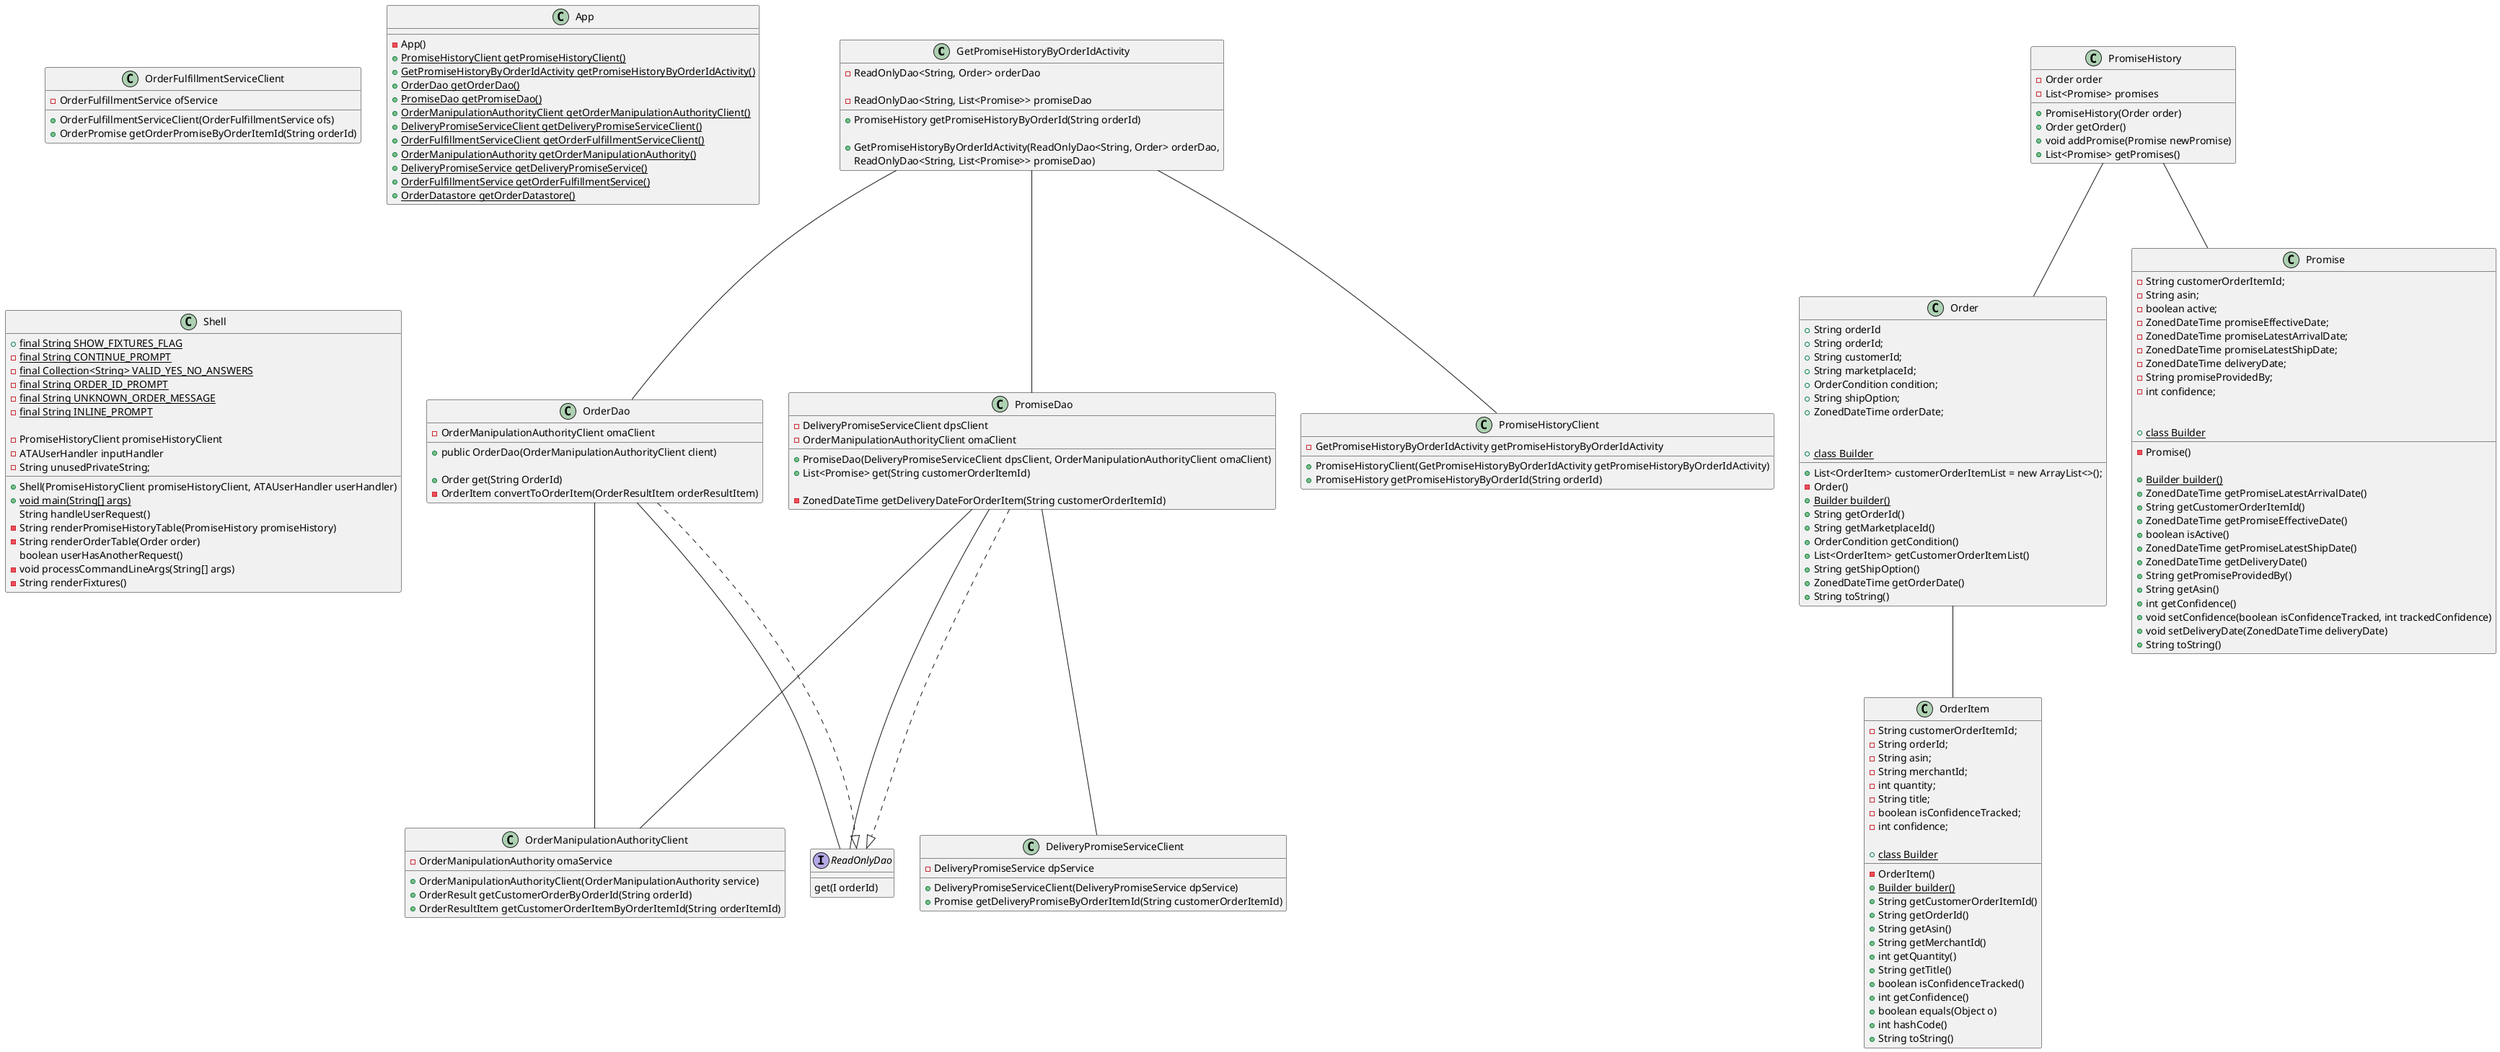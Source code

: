 @startuml
'https://plantuml.com/class-diagram

class GetPromiseHistoryByOrderIdActivity{

-ReadOnlyDao<String, Order> orderDao

-ReadOnlyDao<String, List<Promise>> promiseDao

+PromiseHistory getPromiseHistoryByOrderId(String orderId)

+GetPromiseHistoryByOrderIdActivity(ReadOnlyDao<String, Order> orderDao,
                                              ReadOnlyDao<String, List<Promise>> promiseDao)

}

class OrderDao{

-OrderManipulationAuthorityClient omaClient

+public OrderDao(OrderManipulationAuthorityClient client)

+Order get(String OrderId)
-OrderItem convertToOrderItem(OrderResultItem orderResultItem)

}

class PromiseDao{

-DeliveryPromiseServiceClient dpsClient
-OrderManipulationAuthorityClient omaClient

+PromiseDao(DeliveryPromiseServiceClient dpsClient, OrderManipulationAuthorityClient omaClient)
+List<Promise> get(String customerOrderItemId)

-ZonedDateTime getDeliveryDateForOrderItem(String customerOrderItemId)

}


interface ReadOnlyDao{

get(I orderId)

}


class DeliveryPromiseServiceClient{

-DeliveryPromiseService dpService
+DeliveryPromiseServiceClient(DeliveryPromiseService dpService)
+Promise getDeliveryPromiseByOrderItemId(String customerOrderItemId)

}

class OrderFulfillmentServiceClient{

-OrderFulfillmentService ofService
+OrderFulfillmentServiceClient(OrderFulfillmentService ofs)
+OrderPromise getOrderPromiseByOrderItemId(String orderId)

}

class OrderManipulationAuthorityClient{

-OrderManipulationAuthority omaService
+OrderManipulationAuthorityClient(OrderManipulationAuthority service)
+OrderResult getCustomerOrderByOrderId(String orderId)
+OrderResultItem getCustomerOrderItemByOrderItemId(String orderItemId)

}

class PromiseHistoryClient{

-GetPromiseHistoryByOrderIdActivity getPromiseHistoryByOrderIdActivity
+PromiseHistoryClient(GetPromiseHistoryByOrderIdActivity getPromiseHistoryByOrderIdActivity)
+PromiseHistory getPromiseHistoryByOrderId(String orderId)

}

class Order{

+String orderId
+String orderId;
+String customerId;
+String marketplaceId;
+OrderCondition condition;
+List<OrderItem> customerOrderItemList = new ArrayList<>();
+String shipOption;
+ZonedDateTime orderDate;

-Order()
+{static} Builder builder()
+String getOrderId()
+String getMarketplaceId()
+OrderCondition getCondition()
+List<OrderItem> getCustomerOrderItemList()
+String getShipOption()
+ZonedDateTime getOrderDate()
+String toString()

+ {static} class Builder

}

class OrderItem{

-String customerOrderItemId;
-String orderId;
-String asin;
-String merchantId;
-int quantity;
-String title;
-boolean isConfidenceTracked;
-int confidence;

-OrderItem()
+{static} Builder builder()
+String getCustomerOrderItemId()
+String getOrderId()
+String getAsin()
+String getMerchantId()
+int getQuantity()
+String getTitle()
+boolean isConfidenceTracked()
+int getConfidence()
+boolean equals(Object o)
+int hashCode()
+String toString()
+{static} class Builder

}

class Promise{

-String customerOrderItemId;
-String asin;
-boolean active;
-ZonedDateTime promiseEffectiveDate;
-ZonedDateTime promiseLatestArrivalDate;
-ZonedDateTime promiseLatestShipDate;
-ZonedDateTime deliveryDate;
-String promiseProvidedBy;
-int confidence;

-Promise()

+{static} Builder builder()
+ZonedDateTime getPromiseLatestArrivalDate()
+String getCustomerOrderItemId()
+ZonedDateTime getPromiseEffectiveDate()
+boolean isActive()
+ZonedDateTime getPromiseLatestShipDate()
+ZonedDateTime getDeliveryDate()
+String getPromiseProvidedBy()
+String getAsin()
+int getConfidence()
+void setConfidence(boolean isConfidenceTracked, int trackedConfidence)
+void setDeliveryDate(ZonedDateTime deliveryDate)
+String toString()
+{static} class Builder

}

class PromiseHistory{

-Order order
-List<Promise> promises

+PromiseHistory(Order order)
+Order getOrder()
+void addPromise(Promise newPromise)
+List<Promise> getPromises()

}

class App{

-App()
+{static} PromiseHistoryClient getPromiseHistoryClient()
+{static} GetPromiseHistoryByOrderIdActivity getPromiseHistoryByOrderIdActivity()
+{static} OrderDao getOrderDao()
+{static} PromiseDao getPromiseDao()
+{static} OrderManipulationAuthorityClient getOrderManipulationAuthorityClient()
+{static} DeliveryPromiseServiceClient getDeliveryPromiseServiceClient()
+{static} OrderFulfillmentServiceClient getOrderFulfillmentServiceClient()
+{static} OrderManipulationAuthority getOrderManipulationAuthority()
+{static} DeliveryPromiseService getDeliveryPromiseService()
+{static} OrderFulfillmentService getOrderFulfillmentService()
+{static} OrderDatastore getOrderDatastore()

}



class Shell{

+ {static} final String SHOW_FIXTURES_FLAG
- {static} final String CONTINUE_PROMPT
- {static} final Collection<String> VALID_YES_NO_ANSWERS
- {static} final String ORDER_ID_PROMPT
- {static} final String UNKNOWN_ORDER_MESSAGE
- {static} final String INLINE_PROMPT

-PromiseHistoryClient promiseHistoryClient
-ATAUserHandler inputHandler
-String unusedPrivateString;

+Shell(PromiseHistoryClient promiseHistoryClient, ATAUserHandler userHandler)
+ {static} void main(String[] args)
String handleUserRequest()
-String renderPromiseHistoryTable(PromiseHistory promiseHistory)
-String renderOrderTable(Order order)
boolean userHasAnotherRequest()
- void processCommandLineArgs(String[] args)
-String renderFixtures()

}


GetPromiseHistoryByOrderIdActivity -- PromiseHistoryClient
GetPromiseHistoryByOrderIdActivity -- PromiseDao
GetPromiseHistoryByOrderIdActivity -- OrderDao
PromiseDao -- DeliveryPromiseServiceClient
PromiseDao -- OrderManipulationAuthorityClient
OrderDao -- OrderManipulationAuthorityClient
PromiseHistory -- Order
PromiseHistory -- Promise
Order -- OrderItem
PromiseDao -- ReadOnlyDao
OrderDao -- ReadOnlyDao
OrderDao ..|> ReadOnlyDao
PromiseDao ..|> ReadOnlyDao










@enduml